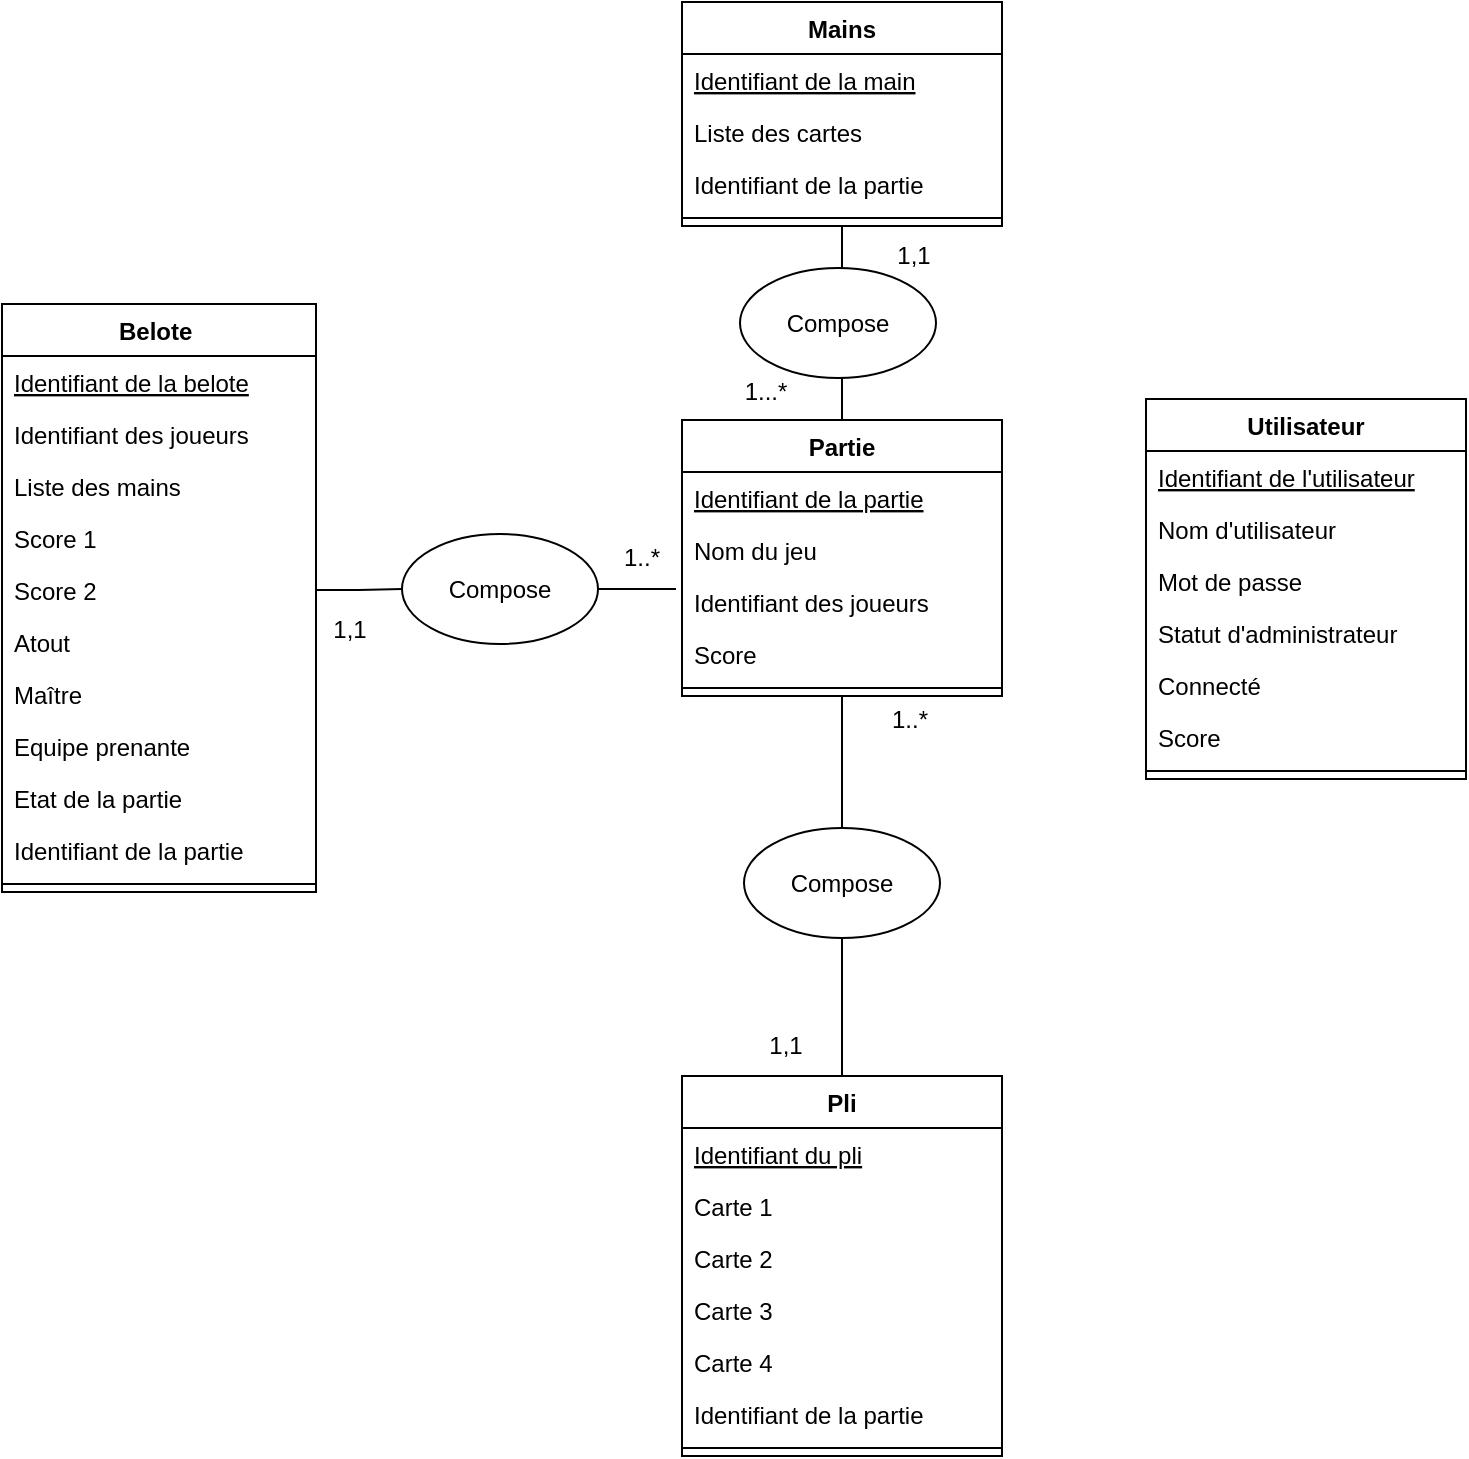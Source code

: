 <mxfile version="13.10.1" type="gitlab">
  <diagram id="u2k9YgKXEppA67yH9Mc5" name="Page-1">
    <mxGraphModel dx="1021" dy="567" grid="0" gridSize="10" guides="1" tooltips="1" connect="1" arrows="1" fold="1" page="1" pageScale="1" pageWidth="827" pageHeight="1169" background="#ffffff" math="0" shadow="0">
      <root>
        <mxCell id="0" />
        <mxCell id="1" parent="0" />
        <mxCell id="-arFP9ezlj2UpWzrarVk-1" value="Utilisateur" style="swimlane;fontStyle=1;align=center;verticalAlign=top;childLayout=stackLayout;horizontal=1;startSize=26;horizontalStack=0;resizeParent=1;resizeParentMax=0;resizeLast=0;collapsible=1;marginBottom=0;" parent="1" vertex="1">
          <mxGeometry x="574" y="424.5" width="160" height="190" as="geometry" />
        </mxCell>
        <mxCell id="-arFP9ezlj2UpWzrarVk-2" value="Identifiant de l&#39;utilisateur" style="text;strokeColor=none;fillColor=none;align=left;verticalAlign=top;spacingLeft=4;spacingRight=4;overflow=hidden;rotatable=0;points=[[0,0.5],[1,0.5]];portConstraint=eastwest;fontStyle=4" parent="-arFP9ezlj2UpWzrarVk-1" vertex="1">
          <mxGeometry y="26" width="160" height="26" as="geometry" />
        </mxCell>
        <mxCell id="-arFP9ezlj2UpWzrarVk-3" value="Nom d&#39;utilisateur" style="text;strokeColor=none;fillColor=none;align=left;verticalAlign=top;spacingLeft=4;spacingRight=4;overflow=hidden;rotatable=0;points=[[0,0.5],[1,0.5]];portConstraint=eastwest;" parent="-arFP9ezlj2UpWzrarVk-1" vertex="1">
          <mxGeometry y="52" width="160" height="26" as="geometry" />
        </mxCell>
        <mxCell id="-arFP9ezlj2UpWzrarVk-4" value="Mot de passe" style="text;strokeColor=none;fillColor=none;align=left;verticalAlign=top;spacingLeft=4;spacingRight=4;overflow=hidden;rotatable=0;points=[[0,0.5],[1,0.5]];portConstraint=eastwest;" parent="-arFP9ezlj2UpWzrarVk-1" vertex="1">
          <mxGeometry y="78" width="160" height="26" as="geometry" />
        </mxCell>
        <mxCell id="-arFP9ezlj2UpWzrarVk-5" value="Statut d&#39;administrateur" style="text;strokeColor=none;fillColor=none;align=left;verticalAlign=top;spacingLeft=4;spacingRight=4;overflow=hidden;rotatable=0;points=[[0,0.5],[1,0.5]];portConstraint=eastwest;" parent="-arFP9ezlj2UpWzrarVk-1" vertex="1">
          <mxGeometry y="104" width="160" height="26" as="geometry" />
        </mxCell>
        <mxCell id="-arFP9ezlj2UpWzrarVk-6" value="Connecté" style="text;strokeColor=none;fillColor=none;align=left;verticalAlign=top;spacingLeft=4;spacingRight=4;overflow=hidden;rotatable=0;points=[[0,0.5],[1,0.5]];portConstraint=eastwest;" parent="-arFP9ezlj2UpWzrarVk-1" vertex="1">
          <mxGeometry y="130" width="160" height="26" as="geometry" />
        </mxCell>
        <mxCell id="-arFP9ezlj2UpWzrarVk-7" value="Score" style="text;strokeColor=none;fillColor=none;align=left;verticalAlign=top;spacingLeft=4;spacingRight=4;overflow=hidden;rotatable=0;points=[[0,0.5],[1,0.5]];portConstraint=eastwest;" parent="-arFP9ezlj2UpWzrarVk-1" vertex="1">
          <mxGeometry y="156" width="160" height="26" as="geometry" />
        </mxCell>
        <mxCell id="-arFP9ezlj2UpWzrarVk-8" value="" style="line;strokeWidth=1;fillColor=none;align=left;verticalAlign=middle;spacingTop=-1;spacingLeft=3;spacingRight=3;rotatable=0;labelPosition=right;points=[];portConstraint=eastwest;" parent="-arFP9ezlj2UpWzrarVk-1" vertex="1">
          <mxGeometry y="182" width="160" height="8" as="geometry" />
        </mxCell>
        <mxCell id="-arFP9ezlj2UpWzrarVk-9" style="edgeStyle=orthogonalEdgeStyle;rounded=0;orthogonalLoop=1;jettySize=auto;html=1;exitX=0.5;exitY=0;exitDx=0;exitDy=0;endArrow=none;endFill=0;startSize=13;endSize=11;entryX=0.5;entryY=1;entryDx=0;entryDy=0;" parent="1" source="-arFP9ezlj2UpWzrarVk-29" edge="1" target="-arFP9ezlj2UpWzrarVk-18">
          <mxGeometry relative="1" as="geometry">
            <mxPoint x="600" y="320" as="targetPoint" />
          </mxGeometry>
        </mxCell>
        <mxCell id="-arFP9ezlj2UpWzrarVk-10" value="Pli" style="swimlane;fontStyle=1;align=center;verticalAlign=top;childLayout=stackLayout;horizontal=1;startSize=26;horizontalStack=0;resizeParent=1;resizeParentMax=0;resizeLast=0;collapsible=1;marginBottom=0;" parent="1" vertex="1">
          <mxGeometry x="342" y="763" width="160" height="190" as="geometry" />
        </mxCell>
        <mxCell id="-arFP9ezlj2UpWzrarVk-11" value="Identifiant du pli" style="text;strokeColor=none;fillColor=none;align=left;verticalAlign=top;spacingLeft=4;spacingRight=4;overflow=hidden;rotatable=0;points=[[0,0.5],[1,0.5]];portConstraint=eastwest;fontStyle=4" parent="-arFP9ezlj2UpWzrarVk-10" vertex="1">
          <mxGeometry y="26" width="160" height="26" as="geometry" />
        </mxCell>
        <mxCell id="-arFP9ezlj2UpWzrarVk-12" value="Carte 1" style="text;strokeColor=none;fillColor=none;align=left;verticalAlign=top;spacingLeft=4;spacingRight=4;overflow=hidden;rotatable=0;points=[[0,0.5],[1,0.5]];portConstraint=eastwest;" parent="-arFP9ezlj2UpWzrarVk-10" vertex="1">
          <mxGeometry y="52" width="160" height="26" as="geometry" />
        </mxCell>
        <mxCell id="-arFP9ezlj2UpWzrarVk-13" value="Carte 2" style="text;strokeColor=none;fillColor=none;align=left;verticalAlign=top;spacingLeft=4;spacingRight=4;overflow=hidden;rotatable=0;points=[[0,0.5],[1,0.5]];portConstraint=eastwest;" parent="-arFP9ezlj2UpWzrarVk-10" vertex="1">
          <mxGeometry y="78" width="160" height="26" as="geometry" />
        </mxCell>
        <mxCell id="-arFP9ezlj2UpWzrarVk-14" value="Carte 3" style="text;strokeColor=none;fillColor=none;align=left;verticalAlign=top;spacingLeft=4;spacingRight=4;overflow=hidden;rotatable=0;points=[[0,0.5],[1,0.5]];portConstraint=eastwest;" parent="-arFP9ezlj2UpWzrarVk-10" vertex="1">
          <mxGeometry y="104" width="160" height="26" as="geometry" />
        </mxCell>
        <mxCell id="-arFP9ezlj2UpWzrarVk-15" value="Carte 4" style="text;strokeColor=none;fillColor=none;align=left;verticalAlign=top;spacingLeft=4;spacingRight=4;overflow=hidden;rotatable=0;points=[[0,0.5],[1,0.5]];portConstraint=eastwest;" parent="-arFP9ezlj2UpWzrarVk-10" vertex="1">
          <mxGeometry y="130" width="160" height="26" as="geometry" />
        </mxCell>
        <mxCell id="-arFP9ezlj2UpWzrarVk-16" value="Identifiant de la partie " style="text;strokeColor=none;fillColor=none;align=left;verticalAlign=top;spacingLeft=4;spacingRight=4;overflow=hidden;rotatable=0;points=[[0,0.5],[1,0.5]];portConstraint=eastwest;" parent="-arFP9ezlj2UpWzrarVk-10" vertex="1">
          <mxGeometry y="156" width="160" height="26" as="geometry" />
        </mxCell>
        <mxCell id="-arFP9ezlj2UpWzrarVk-17" value="" style="line;strokeWidth=1;fillColor=none;align=left;verticalAlign=middle;spacingTop=-1;spacingLeft=3;spacingRight=3;rotatable=0;labelPosition=right;points=[];portConstraint=eastwest;" parent="-arFP9ezlj2UpWzrarVk-10" vertex="1">
          <mxGeometry y="182" width="160" height="8" as="geometry" />
        </mxCell>
        <mxCell id="E3T8dcTo_AGosjMK_uAr-31" style="edgeStyle=orthogonalEdgeStyle;rounded=0;orthogonalLoop=1;jettySize=auto;html=1;exitX=0.5;exitY=0;exitDx=0;exitDy=0;entryX=0.5;entryY=1;entryDx=0;entryDy=0;endArrow=none;endFill=0;" edge="1" parent="1" source="-arFP9ezlj2UpWzrarVk-18" target="E3T8dcTo_AGosjMK_uAr-22">
          <mxGeometry relative="1" as="geometry" />
        </mxCell>
        <mxCell id="-arFP9ezlj2UpWzrarVk-18" value="Partie" style="swimlane;fontStyle=1;align=center;verticalAlign=top;childLayout=stackLayout;horizontal=1;startSize=26;horizontalStack=0;resizeParent=1;resizeParentMax=0;resizeLast=0;collapsible=1;marginBottom=0;" parent="1" vertex="1">
          <mxGeometry x="342" y="435" width="160" height="138" as="geometry" />
        </mxCell>
        <mxCell id="-arFP9ezlj2UpWzrarVk-19" value="Identifiant de la partie" style="text;strokeColor=none;fillColor=none;align=left;verticalAlign=top;spacingLeft=4;spacingRight=4;overflow=hidden;rotatable=0;points=[[0,0.5],[1,0.5]];portConstraint=eastwest;fontStyle=4" parent="-arFP9ezlj2UpWzrarVk-18" vertex="1">
          <mxGeometry y="26" width="160" height="26" as="geometry" />
        </mxCell>
        <mxCell id="-arFP9ezlj2UpWzrarVk-20" value="Nom du jeu" style="text;strokeColor=none;fillColor=none;align=left;verticalAlign=top;spacingLeft=4;spacingRight=4;overflow=hidden;rotatable=0;points=[[0,0.5],[1,0.5]];portConstraint=eastwest;" parent="-arFP9ezlj2UpWzrarVk-18" vertex="1">
          <mxGeometry y="52" width="160" height="26" as="geometry" />
        </mxCell>
        <mxCell id="-arFP9ezlj2UpWzrarVk-22" value="Identifiant des joueurs" style="text;strokeColor=none;fillColor=none;align=left;verticalAlign=top;spacingLeft=4;spacingRight=4;overflow=hidden;rotatable=0;points=[[0,0.5],[1,0.5]];portConstraint=eastwest;" parent="-arFP9ezlj2UpWzrarVk-18" vertex="1">
          <mxGeometry y="78" width="160" height="26" as="geometry" />
        </mxCell>
        <mxCell id="-arFP9ezlj2UpWzrarVk-25" value="Score" style="text;strokeColor=none;fillColor=none;align=left;verticalAlign=top;spacingLeft=4;spacingRight=4;overflow=hidden;rotatable=0;points=[[0,0.5],[1,0.5]];portConstraint=eastwest;" parent="-arFP9ezlj2UpWzrarVk-18" vertex="1">
          <mxGeometry y="104" width="160" height="26" as="geometry" />
        </mxCell>
        <mxCell id="-arFP9ezlj2UpWzrarVk-26" value="" style="line;strokeWidth=1;fillColor=none;align=left;verticalAlign=middle;spacingTop=-1;spacingLeft=3;spacingRight=3;rotatable=0;labelPosition=right;points=[];portConstraint=eastwest;" parent="-arFP9ezlj2UpWzrarVk-18" vertex="1">
          <mxGeometry y="130" width="160" height="8" as="geometry" />
        </mxCell>
        <mxCell id="-arFP9ezlj2UpWzrarVk-27" value="1,1" style="text;html=1;strokeColor=none;fillColor=none;align=center;verticalAlign=middle;whiteSpace=wrap;rounded=0;fontSize=12;" parent="1" vertex="1">
          <mxGeometry x="374" y="738" width="40" height="20" as="geometry" />
        </mxCell>
        <mxCell id="-arFP9ezlj2UpWzrarVk-28" value="1..*" style="text;html=1;strokeColor=none;fillColor=none;align=center;verticalAlign=middle;whiteSpace=wrap;rounded=0;fontSize=12;" parent="1" vertex="1">
          <mxGeometry x="436" y="575" width="40" height="20" as="geometry" />
        </mxCell>
        <mxCell id="-arFP9ezlj2UpWzrarVk-29" value="Compose" style="ellipse;whiteSpace=wrap;html=1;" parent="1" vertex="1">
          <mxGeometry x="373" y="639" width="98" height="55" as="geometry" />
        </mxCell>
        <mxCell id="E3T8dcTo_AGosjMK_uAr-4" style="edgeStyle=orthogonalEdgeStyle;rounded=0;orthogonalLoop=1;jettySize=auto;html=1;exitX=0.5;exitY=0;exitDx=0;exitDy=0;endArrow=none;endFill=0;startSize=13;endSize=11;entryX=0.5;entryY=1;entryDx=0;entryDy=0;" edge="1" parent="1" source="-arFP9ezlj2UpWzrarVk-10" target="-arFP9ezlj2UpWzrarVk-29">
          <mxGeometry relative="1" as="geometry">
            <mxPoint x="425" y="207" as="targetPoint" />
            <mxPoint x="425" y="456" as="sourcePoint" />
          </mxGeometry>
        </mxCell>
        <mxCell id="E3T8dcTo_AGosjMK_uAr-7" value="Belote " style="swimlane;fontStyle=1;align=center;verticalAlign=top;childLayout=stackLayout;horizontal=1;startSize=26;horizontalStack=0;resizeParent=1;resizeParentMax=0;resizeLast=0;collapsible=1;marginBottom=0;" vertex="1" parent="1">
          <mxGeometry x="2" y="377" width="157" height="294" as="geometry" />
        </mxCell>
        <mxCell id="E3T8dcTo_AGosjMK_uAr-8" value="Identifiant de la belote" style="text;strokeColor=none;fillColor=none;align=left;verticalAlign=top;spacingLeft=4;spacingRight=4;overflow=hidden;rotatable=0;points=[[0,0.5],[1,0.5]];portConstraint=eastwest;fontStyle=4" vertex="1" parent="E3T8dcTo_AGosjMK_uAr-7">
          <mxGeometry y="26" width="157" height="26" as="geometry" />
        </mxCell>
        <mxCell id="E3T8dcTo_AGosjMK_uAr-9" value="Identifiant des joueurs" style="text;strokeColor=none;fillColor=none;align=left;verticalAlign=top;spacingLeft=4;spacingRight=4;overflow=hidden;rotatable=0;points=[[0,0.5],[1,0.5]];portConstraint=eastwest;" vertex="1" parent="E3T8dcTo_AGosjMK_uAr-7">
          <mxGeometry y="52" width="157" height="26" as="geometry" />
        </mxCell>
        <mxCell id="E3T8dcTo_AGosjMK_uAr-10" value="Liste des mains" style="text;strokeColor=none;fillColor=none;align=left;verticalAlign=top;spacingLeft=4;spacingRight=4;overflow=hidden;rotatable=0;points=[[0,0.5],[1,0.5]];portConstraint=eastwest;" vertex="1" parent="E3T8dcTo_AGosjMK_uAr-7">
          <mxGeometry y="78" width="157" height="26" as="geometry" />
        </mxCell>
        <mxCell id="E3T8dcTo_AGosjMK_uAr-11" value="Score 1" style="text;strokeColor=none;fillColor=none;align=left;verticalAlign=top;spacingLeft=4;spacingRight=4;overflow=hidden;rotatable=0;points=[[0,0.5],[1,0.5]];portConstraint=eastwest;" vertex="1" parent="E3T8dcTo_AGosjMK_uAr-7">
          <mxGeometry y="104" width="157" height="26" as="geometry" />
        </mxCell>
        <mxCell id="E3T8dcTo_AGosjMK_uAr-12" value="Score 2" style="text;strokeColor=none;fillColor=none;align=left;verticalAlign=top;spacingLeft=4;spacingRight=4;overflow=hidden;rotatable=0;points=[[0,0.5],[1,0.5]];portConstraint=eastwest;" vertex="1" parent="E3T8dcTo_AGosjMK_uAr-7">
          <mxGeometry y="130" width="157" height="26" as="geometry" />
        </mxCell>
        <mxCell id="E3T8dcTo_AGosjMK_uAr-13" value="Atout" style="text;strokeColor=none;fillColor=none;align=left;verticalAlign=top;spacingLeft=4;spacingRight=4;overflow=hidden;rotatable=0;points=[[0,0.5],[1,0.5]];portConstraint=eastwest;" vertex="1" parent="E3T8dcTo_AGosjMK_uAr-7">
          <mxGeometry y="156" width="157" height="26" as="geometry" />
        </mxCell>
        <mxCell id="E3T8dcTo_AGosjMK_uAr-14" value="Maître" style="text;strokeColor=none;fillColor=none;align=left;verticalAlign=top;spacingLeft=4;spacingRight=4;overflow=hidden;rotatable=0;points=[[0,0.5],[1,0.5]];portConstraint=eastwest;" vertex="1" parent="E3T8dcTo_AGosjMK_uAr-7">
          <mxGeometry y="182" width="157" height="26" as="geometry" />
        </mxCell>
        <mxCell id="E3T8dcTo_AGosjMK_uAr-15" value="Equipe prenante" style="text;strokeColor=none;fillColor=none;align=left;verticalAlign=top;spacingLeft=4;spacingRight=4;overflow=hidden;rotatable=0;points=[[0,0.5],[1,0.5]];portConstraint=eastwest;" vertex="1" parent="E3T8dcTo_AGosjMK_uAr-7">
          <mxGeometry y="208" width="157" height="26" as="geometry" />
        </mxCell>
        <mxCell id="E3T8dcTo_AGosjMK_uAr-16" value="Etat de la partie" style="text;strokeColor=none;fillColor=none;align=left;verticalAlign=top;spacingLeft=4;spacingRight=4;overflow=hidden;rotatable=0;points=[[0,0.5],[1,0.5]];portConstraint=eastwest;" vertex="1" parent="E3T8dcTo_AGosjMK_uAr-7">
          <mxGeometry y="234" width="157" height="26" as="geometry" />
        </mxCell>
        <mxCell id="E3T8dcTo_AGosjMK_uAr-17" value="Identifiant de la partie " style="text;strokeColor=none;fillColor=none;align=left;verticalAlign=top;spacingLeft=4;spacingRight=4;overflow=hidden;rotatable=0;points=[[0,0.5],[1,0.5]];portConstraint=eastwest;" vertex="1" parent="E3T8dcTo_AGosjMK_uAr-7">
          <mxGeometry y="260" width="157" height="26" as="geometry" />
        </mxCell>
        <mxCell id="E3T8dcTo_AGosjMK_uAr-18" value="" style="line;strokeWidth=1;fillColor=none;align=left;verticalAlign=middle;spacingTop=-1;spacingLeft=3;spacingRight=3;rotatable=0;labelPosition=right;points=[];portConstraint=eastwest;" vertex="1" parent="E3T8dcTo_AGosjMK_uAr-7">
          <mxGeometry y="286" width="157" height="8" as="geometry" />
        </mxCell>
        <mxCell id="E3T8dcTo_AGosjMK_uAr-19" value="1,1" style="text;html=1;strokeColor=none;fillColor=none;align=center;verticalAlign=middle;whiteSpace=wrap;rounded=0;" vertex="1" parent="1">
          <mxGeometry x="156" y="530" width="40" height="20" as="geometry" />
        </mxCell>
        <mxCell id="E3T8dcTo_AGosjMK_uAr-22" value="Mains" style="swimlane;fontStyle=1;align=center;verticalAlign=top;childLayout=stackLayout;horizontal=1;startSize=26;horizontalStack=0;resizeParent=1;resizeParentMax=0;resizeLast=0;collapsible=1;marginBottom=0;" vertex="1" parent="1">
          <mxGeometry x="342" y="226" width="160" height="112" as="geometry" />
        </mxCell>
        <mxCell id="E3T8dcTo_AGosjMK_uAr-23" value="Identifiant de la main" style="text;strokeColor=none;fillColor=none;align=left;verticalAlign=top;spacingLeft=4;spacingRight=4;overflow=hidden;rotatable=0;points=[[0,0.5],[1,0.5]];portConstraint=eastwest;fontStyle=4" vertex="1" parent="E3T8dcTo_AGosjMK_uAr-22">
          <mxGeometry y="26" width="160" height="26" as="geometry" />
        </mxCell>
        <mxCell id="E3T8dcTo_AGosjMK_uAr-24" value="Liste des cartes " style="text;strokeColor=none;fillColor=none;align=left;verticalAlign=top;spacingLeft=4;spacingRight=4;overflow=hidden;rotatable=0;points=[[0,0.5],[1,0.5]];portConstraint=eastwest;" vertex="1" parent="E3T8dcTo_AGosjMK_uAr-22">
          <mxGeometry y="52" width="160" height="26" as="geometry" />
        </mxCell>
        <mxCell id="E3T8dcTo_AGosjMK_uAr-25" value="Identifiant de la partie " style="text;strokeColor=none;fillColor=none;align=left;verticalAlign=top;spacingLeft=4;spacingRight=4;overflow=hidden;rotatable=0;points=[[0,0.5],[1,0.5]];portConstraint=eastwest;" vertex="1" parent="E3T8dcTo_AGosjMK_uAr-22">
          <mxGeometry y="78" width="160" height="26" as="geometry" />
        </mxCell>
        <mxCell id="E3T8dcTo_AGosjMK_uAr-26" value="" style="line;strokeWidth=1;fillColor=none;align=left;verticalAlign=middle;spacingTop=-1;spacingLeft=3;spacingRight=3;rotatable=0;labelPosition=right;points=[];portConstraint=eastwest;" vertex="1" parent="E3T8dcTo_AGosjMK_uAr-22">
          <mxGeometry y="104" width="160" height="8" as="geometry" />
        </mxCell>
        <mxCell id="E3T8dcTo_AGosjMK_uAr-27" value="1...*" style="text;html=1;strokeColor=none;fillColor=none;align=center;verticalAlign=middle;whiteSpace=wrap;rounded=0;" vertex="1" parent="1">
          <mxGeometry x="364" y="411" width="40" height="20" as="geometry" />
        </mxCell>
        <mxCell id="E3T8dcTo_AGosjMK_uAr-28" value="1,1" style="text;html=1;strokeColor=none;fillColor=none;align=center;verticalAlign=middle;whiteSpace=wrap;rounded=0;" vertex="1" parent="1">
          <mxGeometry x="438" y="343" width="40" height="20" as="geometry" />
        </mxCell>
        <mxCell id="E3T8dcTo_AGosjMK_uAr-32" value="Compose" style="ellipse;whiteSpace=wrap;html=1;" vertex="1" parent="1">
          <mxGeometry x="371" y="359" width="98" height="55" as="geometry" />
        </mxCell>
        <mxCell id="E3T8dcTo_AGosjMK_uAr-39" style="edgeStyle=orthogonalEdgeStyle;rounded=0;orthogonalLoop=1;jettySize=auto;html=1;exitX=1;exitY=0.5;exitDx=0;exitDy=0;entryX=-0.019;entryY=0.269;entryDx=0;entryDy=0;entryPerimeter=0;endArrow=none;endFill=0;" edge="1" parent="1" source="E3T8dcTo_AGosjMK_uAr-38" target="-arFP9ezlj2UpWzrarVk-22">
          <mxGeometry relative="1" as="geometry" />
        </mxCell>
        <mxCell id="E3T8dcTo_AGosjMK_uAr-38" value="Compose" style="ellipse;whiteSpace=wrap;html=1;" vertex="1" parent="1">
          <mxGeometry x="202" y="492" width="98" height="55" as="geometry" />
        </mxCell>
        <mxCell id="E3T8dcTo_AGosjMK_uAr-41" style="edgeStyle=orthogonalEdgeStyle;rounded=0;orthogonalLoop=1;jettySize=auto;html=1;exitX=1;exitY=0.5;exitDx=0;exitDy=0;endArrow=none;endFill=0;" edge="1" parent="1" source="E3T8dcTo_AGosjMK_uAr-12" target="E3T8dcTo_AGosjMK_uAr-38">
          <mxGeometry relative="1" as="geometry">
            <mxPoint x="159" y="520" as="sourcePoint" />
            <mxPoint x="338.96" y="519.994" as="targetPoint" />
          </mxGeometry>
        </mxCell>
        <mxCell id="E3T8dcTo_AGosjMK_uAr-42" value="1..*" style="text;html=1;strokeColor=none;fillColor=none;align=center;verticalAlign=middle;whiteSpace=wrap;rounded=0;fontSize=12;" vertex="1" parent="1">
          <mxGeometry x="302" y="494" width="40" height="20" as="geometry" />
        </mxCell>
      </root>
    </mxGraphModel>
  </diagram>
</mxfile>
